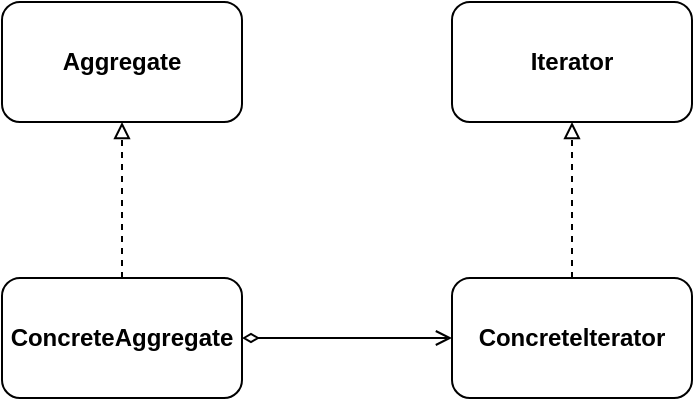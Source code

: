 <mxfile version="10.6.7" type="device"><diagram id="KI3pSUVg1HUK3Jfn1MD9" name="第 1 页"><mxGraphModel dx="1058" dy="808" grid="1" gridSize="10" guides="1" tooltips="1" connect="1" arrows="1" fold="1" page="1" pageScale="1" pageWidth="827" pageHeight="1169" math="0" shadow="0"><root><mxCell id="0"/><mxCell id="1" parent="0"/><mxCell id="w0cjfEUHyQkyUixgh5AF-1" value="Aggregate" style="rounded=1;whiteSpace=wrap;html=1;fontStyle=1" vertex="1" parent="1"><mxGeometry x="210" y="172" width="120" height="60" as="geometry"/></mxCell><mxCell id="w0cjfEUHyQkyUixgh5AF-5" style="edgeStyle=orthogonalEdgeStyle;rounded=0;orthogonalLoop=1;jettySize=auto;html=1;exitX=0.5;exitY=0;exitDx=0;exitDy=0;entryX=0.5;entryY=1;entryDx=0;entryDy=0;dashed=1;endArrow=block;endFill=0;fontStyle=1" edge="1" parent="1" source="w0cjfEUHyQkyUixgh5AF-2" target="w0cjfEUHyQkyUixgh5AF-1"><mxGeometry relative="1" as="geometry"/></mxCell><mxCell id="w0cjfEUHyQkyUixgh5AF-7" style="edgeStyle=orthogonalEdgeStyle;rounded=0;orthogonalLoop=1;jettySize=auto;html=1;exitX=1;exitY=0.5;exitDx=0;exitDy=0;endArrow=open;endFill=0;startArrow=diamondThin;startFill=0;fontStyle=1" edge="1" parent="1" source="w0cjfEUHyQkyUixgh5AF-2" target="w0cjfEUHyQkyUixgh5AF-3"><mxGeometry relative="1" as="geometry"/></mxCell><mxCell id="w0cjfEUHyQkyUixgh5AF-2" value="ConcreteAggregate" style="rounded=1;whiteSpace=wrap;html=1;fontStyle=1" vertex="1" parent="1"><mxGeometry x="210" y="310" width="120" height="60" as="geometry"/></mxCell><mxCell id="w0cjfEUHyQkyUixgh5AF-6" style="edgeStyle=orthogonalEdgeStyle;rounded=0;orthogonalLoop=1;jettySize=auto;html=1;exitX=0.5;exitY=0;exitDx=0;exitDy=0;dashed=1;endArrow=block;endFill=0;fontStyle=1" edge="1" parent="1" source="w0cjfEUHyQkyUixgh5AF-3" target="w0cjfEUHyQkyUixgh5AF-4"><mxGeometry relative="1" as="geometry"/></mxCell><mxCell id="w0cjfEUHyQkyUixgh5AF-3" value="Concretelterator" style="rounded=1;whiteSpace=wrap;html=1;fontStyle=1" vertex="1" parent="1"><mxGeometry x="435" y="310" width="120" height="60" as="geometry"/></mxCell><mxCell id="w0cjfEUHyQkyUixgh5AF-4" value="Iterator" style="rounded=1;whiteSpace=wrap;html=1;fontStyle=1" vertex="1" parent="1"><mxGeometry x="435" y="172" width="120" height="60" as="geometry"/></mxCell></root></mxGraphModel></diagram></mxfile>